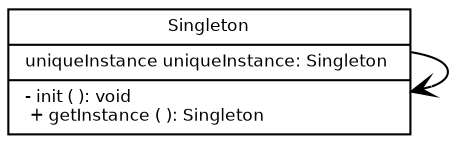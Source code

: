 strict digraph G {
    fontname = "Bitstream Vera Sans"
    fontsize = 8

    node [
    fontname = "Bitstream Vera Sans"
    fontsize = 8
    shape = "record"
    ]

    edge [
    fontname = "Bitstream Vera Sans"
    fontsize = 8
    ]
Singleton [ 
 label = " { Singleton|uniqueInstance uniqueInstance: Singleton \l |- init ( ): void \l + getInstance ( ): Singleton \l  
 } " 
 ]
 edge [ 
  style="solid", arrowhead= "vee" 
 ] 
Singleton -> Singleton 

 edge [ 
  style="dashed", arrowhead= "vee" 
 ] 

 edge [ 
  style="dashed", arrowhead= "vee" 
 ] 

 edge [ 
  style="dashed", arrowhead= "vee" 
 ] 
Singleton -> Singleton 

 edge [ 
  style="dashed", arrowhead= "vee" 
 ] 
Singleton -> Singleton 
}